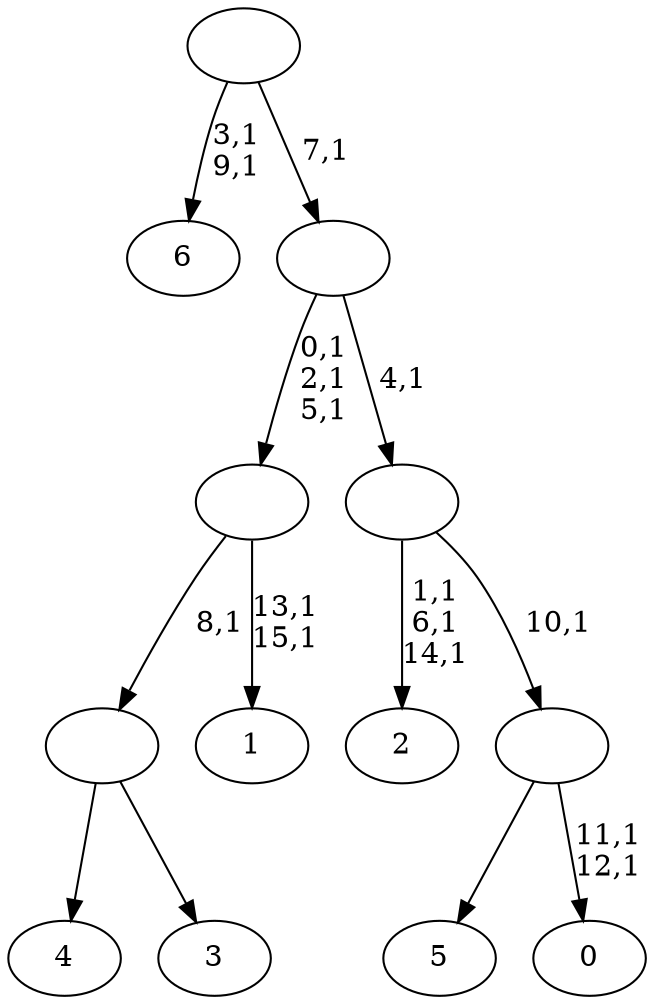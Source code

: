 digraph T {
	23 [label="6"]
	20 [label="5"]
	19 [label="4"]
	18 [label="3"]
	17 [label=""]
	16 [label="2"]
	12 [label="1"]
	9 [label=""]
	6 [label="0"]
	3 [label=""]
	2 [label=""]
	1 [label=""]
	0 [label=""]
	17 -> 19 [label=""]
	17 -> 18 [label=""]
	9 -> 12 [label="13,1\n15,1"]
	9 -> 17 [label="8,1"]
	3 -> 6 [label="11,1\n12,1"]
	3 -> 20 [label=""]
	2 -> 16 [label="1,1\n6,1\n14,1"]
	2 -> 3 [label="10,1"]
	1 -> 9 [label="0,1\n2,1\n5,1"]
	1 -> 2 [label="4,1"]
	0 -> 23 [label="3,1\n9,1"]
	0 -> 1 [label="7,1"]
}
